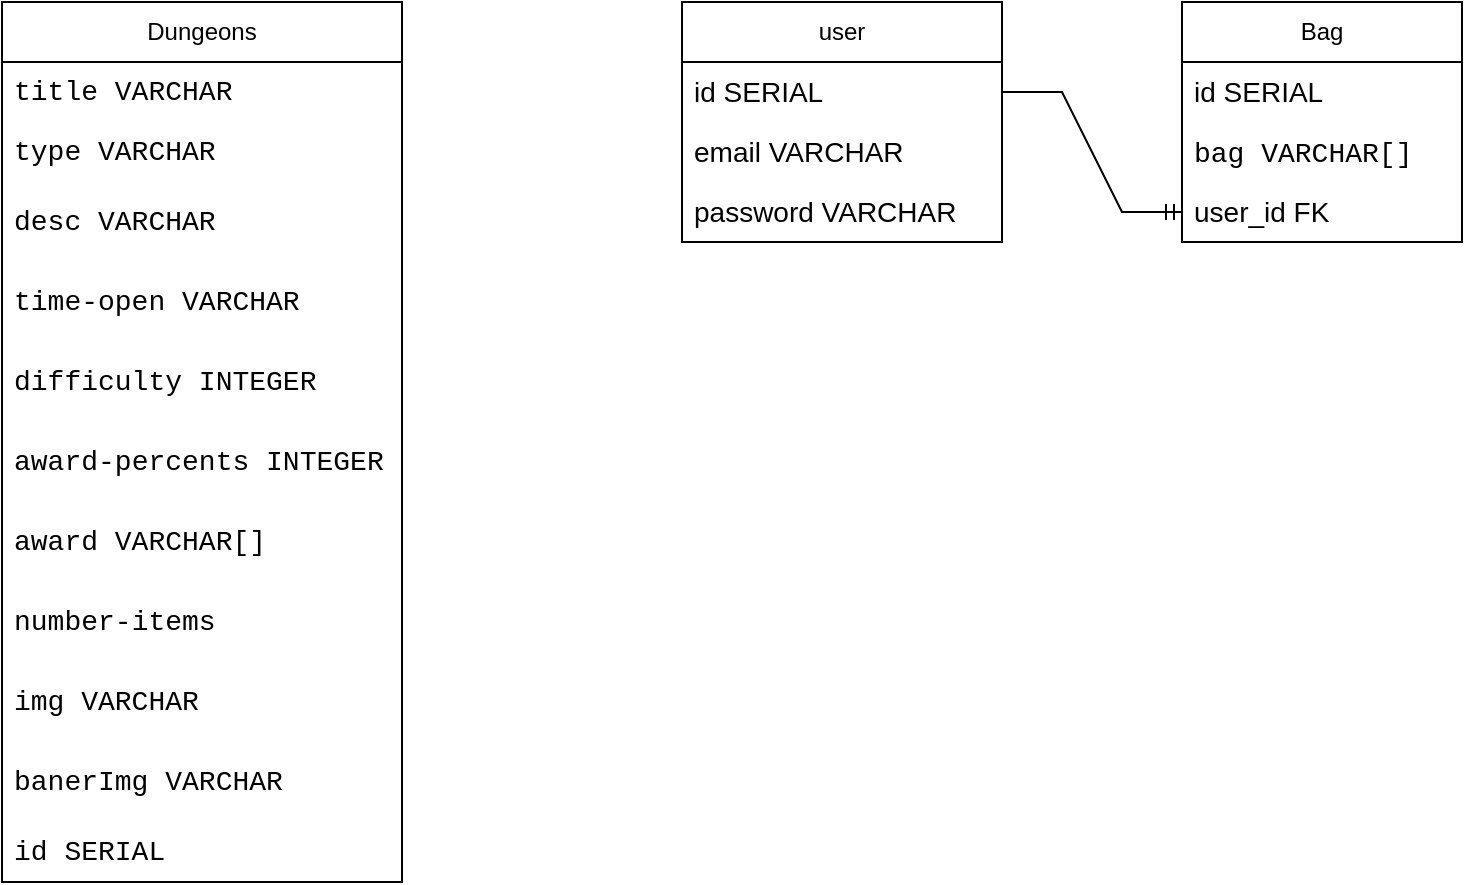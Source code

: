 <mxfile version="24.7.6">
  <diagram name="Страница — 1" id="hBSQyujT-HFDuGp71CqR">
    <mxGraphModel dx="1173" dy="623" grid="1" gridSize="10" guides="1" tooltips="1" connect="1" arrows="1" fold="1" page="1" pageScale="1" pageWidth="827" pageHeight="1169" math="0" shadow="0">
      <root>
        <mxCell id="0" />
        <mxCell id="1" parent="0" />
        <mxCell id="RGjJNBwcablCHr2PcoaF-2" value="Dungeons" style="swimlane;fontStyle=0;childLayout=stackLayout;horizontal=1;startSize=30;horizontalStack=0;resizeParent=1;resizeParentMax=0;resizeLast=0;collapsible=1;marginBottom=0;whiteSpace=wrap;html=1;" vertex="1" parent="1">
          <mxGeometry x="50" y="80" width="200" height="440" as="geometry" />
        </mxCell>
        <mxCell id="RGjJNBwcablCHr2PcoaF-3" value="&lt;div style=&quot;font-family: &amp;quot;Fira Code&amp;quot;, Consolas, &amp;quot;Courier New&amp;quot;, monospace, Consolas, &amp;quot;Courier New&amp;quot;, monospace; font-size: 14px; line-height: 19px; white-space: pre;&quot;&gt;title VARCHAR&lt;/div&gt;" style="text;strokeColor=none;fillColor=none;align=left;verticalAlign=middle;spacingLeft=4;spacingRight=4;overflow=hidden;points=[[0,0.5],[1,0.5]];portConstraint=eastwest;rotatable=0;whiteSpace=wrap;html=1;glass=0;fontColor=default;labelBackgroundColor=none;labelBorderColor=none;textShadow=0;" vertex="1" parent="RGjJNBwcablCHr2PcoaF-2">
          <mxGeometry y="30" width="200" height="30" as="geometry" />
        </mxCell>
        <mxCell id="RGjJNBwcablCHr2PcoaF-4" value="&lt;div style=&quot;font-family: &amp;quot;Fira Code&amp;quot;, Consolas, &amp;quot;Courier New&amp;quot;, monospace, Consolas, &amp;quot;Courier New&amp;quot;, monospace; font-size: 14px; line-height: 19px; white-space: pre;&quot;&gt;&lt;span style=&quot;&quot;&gt;type VARCHAR&lt;/span&gt;&lt;/div&gt;" style="text;strokeColor=none;fillColor=none;align=left;verticalAlign=middle;spacingLeft=4;spacingRight=4;overflow=hidden;points=[[0,0.5],[1,0.5]];portConstraint=eastwest;rotatable=0;whiteSpace=wrap;html=1;glass=0;fontColor=default;labelBackgroundColor=none;labelBorderColor=none;textShadow=0;" vertex="1" parent="RGjJNBwcablCHr2PcoaF-2">
          <mxGeometry y="60" width="200" height="30" as="geometry" />
        </mxCell>
        <mxCell id="RGjJNBwcablCHr2PcoaF-5" value="&lt;div style=&quot;font-family: &amp;quot;Fira Code&amp;quot;, Consolas, &amp;quot;Courier New&amp;quot;, monospace, Consolas, &amp;quot;Courier New&amp;quot;, monospace; font-size: 14px; line-height: 19px; white-space: pre;&quot;&gt;&lt;span style=&quot;&quot;&gt;desc VARCHAR&lt;/span&gt;&lt;/div&gt;" style="text;strokeColor=none;fillColor=none;align=left;verticalAlign=middle;spacingLeft=4;spacingRight=4;overflow=hidden;points=[[0,0.5],[1,0.5]];portConstraint=eastwest;rotatable=0;whiteSpace=wrap;html=1;labelBorderColor=none;textShadow=0;labelBackgroundColor=none;fontColor=default;" vertex="1" parent="RGjJNBwcablCHr2PcoaF-2">
          <mxGeometry y="90" width="200" height="40" as="geometry" />
        </mxCell>
        <mxCell id="RGjJNBwcablCHr2PcoaF-10" value="&lt;div style=&quot;font-family: &amp;quot;Fira Code&amp;quot;, Consolas, &amp;quot;Courier New&amp;quot;, monospace, Consolas, &amp;quot;Courier New&amp;quot;, monospace; font-size: 14px; line-height: 19px; white-space: pre;&quot;&gt;&lt;div style=&quot;line-height: 19px;&quot;&gt;&lt;span style=&quot;&quot;&gt;time-open VARCHAR&lt;/span&gt;&lt;/div&gt;&lt;/div&gt;" style="text;strokeColor=none;fillColor=none;align=left;verticalAlign=middle;spacingLeft=4;spacingRight=4;overflow=hidden;points=[[0,0.5],[1,0.5]];portConstraint=eastwest;rotatable=0;whiteSpace=wrap;html=1;labelBorderColor=none;textShadow=0;labelBackgroundColor=none;fontColor=default;" vertex="1" parent="RGjJNBwcablCHr2PcoaF-2">
          <mxGeometry y="130" width="200" height="40" as="geometry" />
        </mxCell>
        <mxCell id="RGjJNBwcablCHr2PcoaF-11" value="&lt;div style=&quot;font-family: &amp;quot;Fira Code&amp;quot;, Consolas, &amp;quot;Courier New&amp;quot;, monospace, Consolas, &amp;quot;Courier New&amp;quot;, monospace; font-size: 14px; line-height: 19px; white-space: pre;&quot;&gt;&lt;div style=&quot;line-height: 19px;&quot;&gt;difficulty INTEGER&lt;/div&gt;&lt;/div&gt;" style="text;strokeColor=none;fillColor=none;align=left;verticalAlign=middle;spacingLeft=4;spacingRight=4;overflow=hidden;points=[[0,0.5],[1,0.5]];portConstraint=eastwest;rotatable=0;whiteSpace=wrap;html=1;labelBorderColor=none;textShadow=0;labelBackgroundColor=none;fontColor=default;" vertex="1" parent="RGjJNBwcablCHr2PcoaF-2">
          <mxGeometry y="170" width="200" height="40" as="geometry" />
        </mxCell>
        <mxCell id="RGjJNBwcablCHr2PcoaF-12" value="&lt;div style=&quot;font-family: &amp;quot;Fira Code&amp;quot;, Consolas, &amp;quot;Courier New&amp;quot;, monospace, Consolas, &amp;quot;Courier New&amp;quot;, monospace; font-size: 14px; line-height: 19px; white-space: pre;&quot;&gt;&lt;div style=&quot;line-height: 19px;&quot;&gt;award&lt;span style=&quot;&quot;&gt;-&lt;/span&gt;percents INTEGER&lt;/div&gt;&lt;/div&gt;" style="text;strokeColor=none;fillColor=none;align=left;verticalAlign=middle;spacingLeft=4;spacingRight=4;overflow=hidden;points=[[0,0.5],[1,0.5]];portConstraint=eastwest;rotatable=0;whiteSpace=wrap;html=1;labelBorderColor=none;textShadow=0;labelBackgroundColor=none;fontColor=default;" vertex="1" parent="RGjJNBwcablCHr2PcoaF-2">
          <mxGeometry y="210" width="200" height="40" as="geometry" />
        </mxCell>
        <mxCell id="RGjJNBwcablCHr2PcoaF-13" value="&lt;div style=&quot;font-family: &amp;quot;Fira Code&amp;quot;, Consolas, &amp;quot;Courier New&amp;quot;, monospace, Consolas, &amp;quot;Courier New&amp;quot;, monospace; font-size: 14px; line-height: 19px; white-space: pre;&quot;&gt;&lt;div style=&quot;line-height: 19px;&quot;&gt;award VARCHAR[]&lt;/div&gt;&lt;/div&gt;" style="text;strokeColor=none;fillColor=none;align=left;verticalAlign=middle;spacingLeft=4;spacingRight=4;overflow=hidden;points=[[0,0.5],[1,0.5]];portConstraint=eastwest;rotatable=0;whiteSpace=wrap;html=1;labelBorderColor=none;textShadow=0;labelBackgroundColor=none;fontColor=default;" vertex="1" parent="RGjJNBwcablCHr2PcoaF-2">
          <mxGeometry y="250" width="200" height="40" as="geometry" />
        </mxCell>
        <mxCell id="RGjJNBwcablCHr2PcoaF-14" value="&lt;div style=&quot;font-family: &amp;quot;Fira Code&amp;quot;, Consolas, &amp;quot;Courier New&amp;quot;, monospace, Consolas, &amp;quot;Courier New&amp;quot;, monospace; font-size: 14px; line-height: 19px; white-space: pre;&quot;&gt;&lt;div style=&quot;line-height: 19px;&quot;&gt;&lt;div style=&quot;line-height: 19px;&quot;&gt;&lt;span style=&quot;&quot;&gt;number-&lt;/span&gt;items&lt;/div&gt;&lt;/div&gt;&lt;/div&gt;" style="text;strokeColor=none;fillColor=none;align=left;verticalAlign=middle;spacingLeft=4;spacingRight=4;overflow=hidden;points=[[0,0.5],[1,0.5]];portConstraint=eastwest;rotatable=0;whiteSpace=wrap;html=1;labelBorderColor=none;textShadow=0;labelBackgroundColor=none;fontColor=default;" vertex="1" parent="RGjJNBwcablCHr2PcoaF-2">
          <mxGeometry y="290" width="200" height="40" as="geometry" />
        </mxCell>
        <mxCell id="RGjJNBwcablCHr2PcoaF-15" value="&lt;div style=&quot;font-family: &amp;quot;Fira Code&amp;quot;, Consolas, &amp;quot;Courier New&amp;quot;, monospace, Consolas, &amp;quot;Courier New&amp;quot;, monospace; font-size: 14px; line-height: 19px; white-space: pre;&quot;&gt;&lt;div style=&quot;line-height: 19px;&quot;&gt;&lt;div style=&quot;line-height: 19px;&quot;&gt;img VARCHAR&lt;/div&gt;&lt;/div&gt;&lt;/div&gt;" style="text;strokeColor=none;fillColor=none;align=left;verticalAlign=middle;spacingLeft=4;spacingRight=4;overflow=hidden;points=[[0,0.5],[1,0.5]];portConstraint=eastwest;rotatable=0;whiteSpace=wrap;html=1;labelBorderColor=none;textShadow=0;labelBackgroundColor=none;fontColor=default;" vertex="1" parent="RGjJNBwcablCHr2PcoaF-2">
          <mxGeometry y="330" width="200" height="40" as="geometry" />
        </mxCell>
        <mxCell id="RGjJNBwcablCHr2PcoaF-16" value="&lt;div style=&quot;font-family: &amp;quot;Fira Code&amp;quot;, Consolas, &amp;quot;Courier New&amp;quot;, monospace, Consolas, &amp;quot;Courier New&amp;quot;, monospace; font-size: 14px; line-height: 19px; white-space: pre;&quot;&gt;&lt;div style=&quot;line-height: 19px;&quot;&gt;&lt;div style=&quot;line-height: 19px;&quot;&gt;banerImg VARCHAR&lt;/div&gt;&lt;/div&gt;&lt;/div&gt;" style="text;strokeColor=none;fillColor=none;align=left;verticalAlign=middle;spacingLeft=4;spacingRight=4;overflow=hidden;points=[[0,0.5],[1,0.5]];portConstraint=eastwest;rotatable=0;whiteSpace=wrap;html=1;labelBorderColor=none;textShadow=0;labelBackgroundColor=none;fontColor=default;" vertex="1" parent="RGjJNBwcablCHr2PcoaF-2">
          <mxGeometry y="370" width="200" height="40" as="geometry" />
        </mxCell>
        <mxCell id="RGjJNBwcablCHr2PcoaF-17" value="&lt;div style=&quot;font-family: &amp;quot;Fira Code&amp;quot;, Consolas, &amp;quot;Courier New&amp;quot;, monospace, Consolas, &amp;quot;Courier New&amp;quot;, monospace; font-size: 14px; line-height: 19px; white-space: pre;&quot;&gt;id SERIAL&lt;/div&gt;" style="text;strokeColor=none;fillColor=none;align=left;verticalAlign=middle;spacingLeft=4;spacingRight=4;overflow=hidden;points=[[0,0.5],[1,0.5]];portConstraint=eastwest;rotatable=0;whiteSpace=wrap;html=1;labelBorderColor=none;textShadow=0;labelBackgroundColor=none;fontColor=default;" vertex="1" parent="RGjJNBwcablCHr2PcoaF-2">
          <mxGeometry y="410" width="200" height="30" as="geometry" />
        </mxCell>
        <mxCell id="RGjJNBwcablCHr2PcoaF-19" value="user" style="swimlane;fontStyle=0;childLayout=stackLayout;horizontal=1;startSize=30;horizontalStack=0;resizeParent=1;resizeParentMax=0;resizeLast=0;collapsible=1;marginBottom=0;whiteSpace=wrap;html=1;" vertex="1" parent="1">
          <mxGeometry x="390" y="80" width="160" height="120" as="geometry" />
        </mxCell>
        <mxCell id="RGjJNBwcablCHr2PcoaF-20" value="id SERIAL" style="text;strokeColor=none;fillColor=none;align=left;verticalAlign=middle;spacingLeft=4;spacingRight=4;overflow=hidden;points=[[0,0.5],[1,0.5]];portConstraint=eastwest;rotatable=0;whiteSpace=wrap;html=1;fontSize=14;" vertex="1" parent="RGjJNBwcablCHr2PcoaF-19">
          <mxGeometry y="30" width="160" height="30" as="geometry" />
        </mxCell>
        <mxCell id="RGjJNBwcablCHr2PcoaF-21" value="email VARСHAR" style="text;strokeColor=none;fillColor=none;align=left;verticalAlign=middle;spacingLeft=4;spacingRight=4;overflow=hidden;points=[[0,0.5],[1,0.5]];portConstraint=eastwest;rotatable=0;whiteSpace=wrap;html=1;fontSize=14;" vertex="1" parent="RGjJNBwcablCHr2PcoaF-19">
          <mxGeometry y="60" width="160" height="30" as="geometry" />
        </mxCell>
        <mxCell id="RGjJNBwcablCHr2PcoaF-22" value="password VARCHAR" style="text;strokeColor=none;fillColor=none;align=left;verticalAlign=middle;spacingLeft=4;spacingRight=4;overflow=hidden;points=[[0,0.5],[1,0.5]];portConstraint=eastwest;rotatable=0;whiteSpace=wrap;html=1;fontSize=14;" vertex="1" parent="RGjJNBwcablCHr2PcoaF-19">
          <mxGeometry y="90" width="160" height="30" as="geometry" />
        </mxCell>
        <mxCell id="RGjJNBwcablCHr2PcoaF-23" value="Bag" style="swimlane;fontStyle=0;childLayout=stackLayout;horizontal=1;startSize=30;horizontalStack=0;resizeParent=1;resizeParentMax=0;resizeLast=0;collapsible=1;marginBottom=0;whiteSpace=wrap;html=1;" vertex="1" parent="1">
          <mxGeometry x="640" y="80" width="140" height="120" as="geometry" />
        </mxCell>
        <mxCell id="RGjJNBwcablCHr2PcoaF-24" value="id SERIAL" style="text;strokeColor=none;fillColor=none;align=left;verticalAlign=middle;spacingLeft=4;spacingRight=4;overflow=hidden;points=[[0,0.5],[1,0.5]];portConstraint=eastwest;rotatable=0;whiteSpace=wrap;html=1;fontSize=14;" vertex="1" parent="RGjJNBwcablCHr2PcoaF-23">
          <mxGeometry y="30" width="140" height="30" as="geometry" />
        </mxCell>
        <mxCell id="RGjJNBwcablCHr2PcoaF-25" value="&lt;span style=&quot;font-family: &amp;quot;Fira Code&amp;quot;, Consolas, &amp;quot;Courier New&amp;quot;, monospace, Consolas, &amp;quot;Courier New&amp;quot;, monospace; font-size: 14px; white-space: pre;&quot;&gt;bag VARCHAR[]&lt;/span&gt;" style="text;strokeColor=none;fillColor=none;align=left;verticalAlign=middle;spacingLeft=4;spacingRight=4;overflow=hidden;points=[[0,0.5],[1,0.5]];portConstraint=eastwest;rotatable=0;whiteSpace=wrap;html=1;fontSize=14;" vertex="1" parent="RGjJNBwcablCHr2PcoaF-23">
          <mxGeometry y="60" width="140" height="30" as="geometry" />
        </mxCell>
        <mxCell id="RGjJNBwcablCHr2PcoaF-26" value="user_id FK" style="text;strokeColor=none;fillColor=none;align=left;verticalAlign=middle;spacingLeft=4;spacingRight=4;overflow=hidden;points=[[0,0.5],[1,0.5]];portConstraint=eastwest;rotatable=0;whiteSpace=wrap;html=1;fontSize=14;" vertex="1" parent="RGjJNBwcablCHr2PcoaF-23">
          <mxGeometry y="90" width="140" height="30" as="geometry" />
        </mxCell>
        <mxCell id="RGjJNBwcablCHr2PcoaF-28" value="" style="edgeStyle=entityRelationEdgeStyle;fontSize=12;html=1;endArrow=ERmandOne;rounded=0;entryX=0;entryY=0.5;entryDx=0;entryDy=0;" edge="1" parent="1" source="RGjJNBwcablCHr2PcoaF-20" target="RGjJNBwcablCHr2PcoaF-26">
          <mxGeometry width="100" height="100" relative="1" as="geometry">
            <mxPoint x="500" y="290" as="sourcePoint" />
            <mxPoint x="600" y="190" as="targetPoint" />
          </mxGeometry>
        </mxCell>
      </root>
    </mxGraphModel>
  </diagram>
</mxfile>
